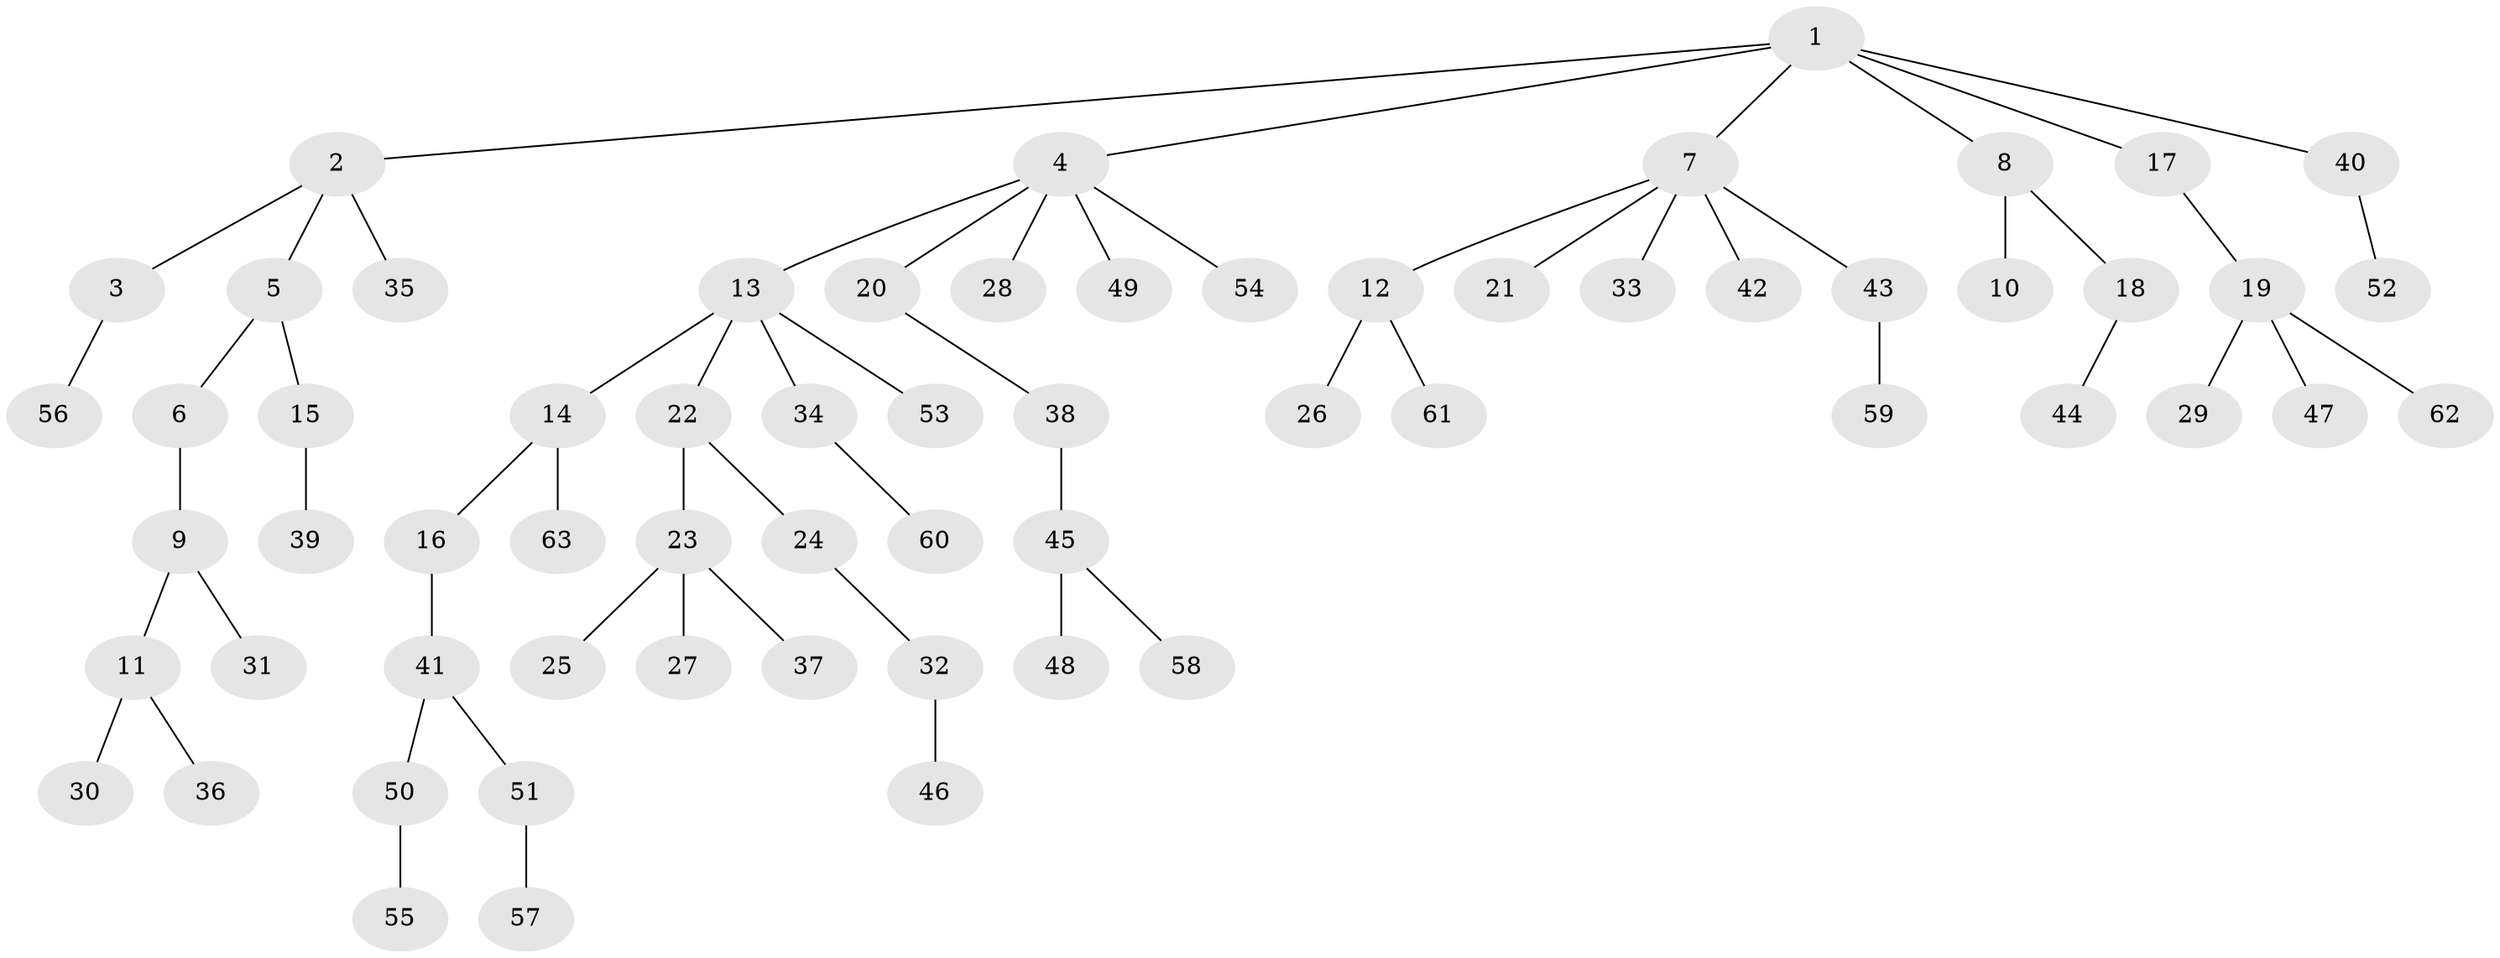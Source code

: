 // coarse degree distribution, {2: 0.1590909090909091, 5: 0.022727272727272728, 4: 0.045454545454545456, 1: 0.6590909090909091, 3: 0.06818181818181818, 7: 0.022727272727272728, 14: 0.022727272727272728}
// Generated by graph-tools (version 1.1) at 2025/56/03/04/25 21:56:39]
// undirected, 63 vertices, 62 edges
graph export_dot {
graph [start="1"]
  node [color=gray90,style=filled];
  1;
  2;
  3;
  4;
  5;
  6;
  7;
  8;
  9;
  10;
  11;
  12;
  13;
  14;
  15;
  16;
  17;
  18;
  19;
  20;
  21;
  22;
  23;
  24;
  25;
  26;
  27;
  28;
  29;
  30;
  31;
  32;
  33;
  34;
  35;
  36;
  37;
  38;
  39;
  40;
  41;
  42;
  43;
  44;
  45;
  46;
  47;
  48;
  49;
  50;
  51;
  52;
  53;
  54;
  55;
  56;
  57;
  58;
  59;
  60;
  61;
  62;
  63;
  1 -- 2;
  1 -- 4;
  1 -- 7;
  1 -- 8;
  1 -- 17;
  1 -- 40;
  2 -- 3;
  2 -- 5;
  2 -- 35;
  3 -- 56;
  4 -- 13;
  4 -- 20;
  4 -- 28;
  4 -- 49;
  4 -- 54;
  5 -- 6;
  5 -- 15;
  6 -- 9;
  7 -- 12;
  7 -- 21;
  7 -- 33;
  7 -- 42;
  7 -- 43;
  8 -- 10;
  8 -- 18;
  9 -- 11;
  9 -- 31;
  11 -- 30;
  11 -- 36;
  12 -- 26;
  12 -- 61;
  13 -- 14;
  13 -- 22;
  13 -- 34;
  13 -- 53;
  14 -- 16;
  14 -- 63;
  15 -- 39;
  16 -- 41;
  17 -- 19;
  18 -- 44;
  19 -- 29;
  19 -- 47;
  19 -- 62;
  20 -- 38;
  22 -- 23;
  22 -- 24;
  23 -- 25;
  23 -- 27;
  23 -- 37;
  24 -- 32;
  32 -- 46;
  34 -- 60;
  38 -- 45;
  40 -- 52;
  41 -- 50;
  41 -- 51;
  43 -- 59;
  45 -- 48;
  45 -- 58;
  50 -- 55;
  51 -- 57;
}
